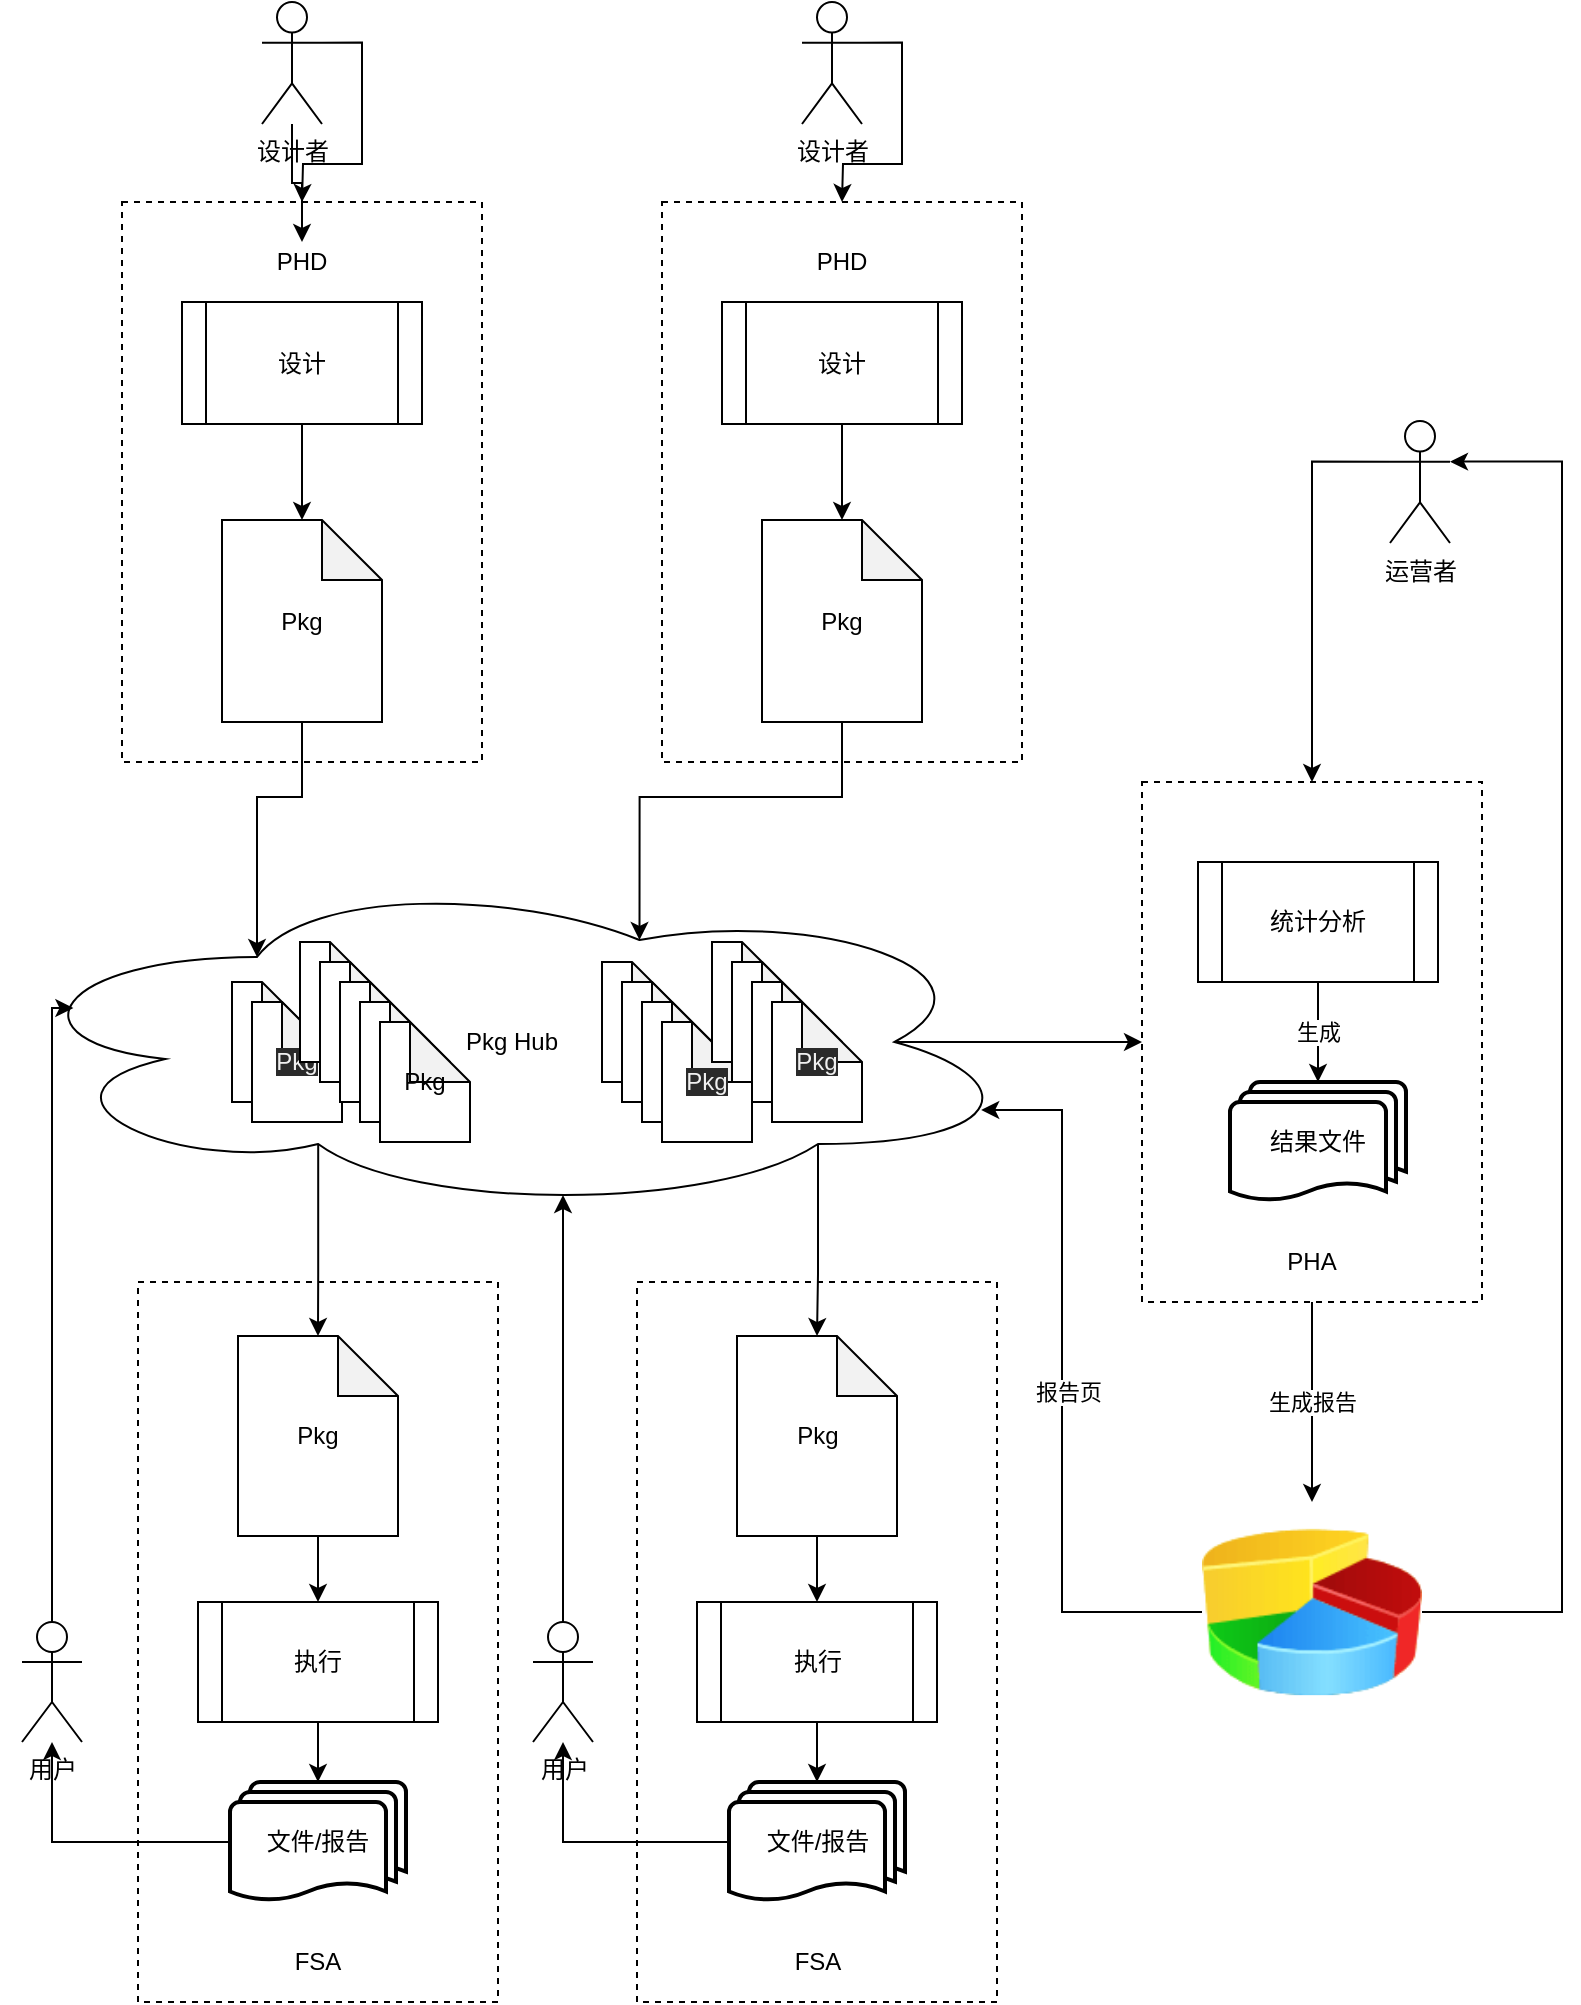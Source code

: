 <mxfile version="13.10.0" type="embed">
    <diagram id="0nEIxaoA1gATaoRLCOzQ" name="统计生态">
        <mxGraphModel dx="1374" dy="916" grid="1" gridSize="10" guides="1" tooltips="1" connect="1" arrows="1" fold="1" page="1" pageScale="1" pageWidth="850" pageHeight="1100" math="0" shadow="0">
            <root>
                <mxCell id="0"/>
                <mxCell id="1" parent="0"/>
                <mxCell id="16" value="" style="rounded=0;whiteSpace=wrap;html=1;dashed=1;" vertex="1" parent="1">
                    <mxGeometry x="337.5" y="670" width="180" height="360" as="geometry"/>
                </mxCell>
                <mxCell id="8" value="" style="rounded=0;whiteSpace=wrap;html=1;dashed=1;" vertex="1" parent="1">
                    <mxGeometry x="88" y="670" width="180" height="360" as="geometry"/>
                </mxCell>
                <mxCell id="11" style="edgeStyle=orthogonalEdgeStyle;rounded=0;orthogonalLoop=1;jettySize=auto;html=1;exitX=0.31;exitY=0.8;exitDx=0;exitDy=0;exitPerimeter=0;" edge="1" parent="1" source="2" target="3">
                    <mxGeometry relative="1" as="geometry"/>
                </mxCell>
                <mxCell id="26" style="edgeStyle=orthogonalEdgeStyle;rounded=0;orthogonalLoop=1;jettySize=auto;html=1;exitX=0.8;exitY=0.8;exitDx=0;exitDy=0;exitPerimeter=0;entryX=0.5;entryY=0;entryDx=0;entryDy=0;entryPerimeter=0;" edge="1" parent="1" source="2" target="18">
                    <mxGeometry relative="1" as="geometry"/>
                </mxCell>
                <mxCell id="61" style="edgeStyle=orthogonalEdgeStyle;rounded=0;orthogonalLoop=1;jettySize=auto;html=1;exitX=0.875;exitY=0.5;exitDx=0;exitDy=0;exitPerimeter=0;entryX=0;entryY=0.5;entryDx=0;entryDy=0;" edge="1" parent="1" source="2" target="60">
                    <mxGeometry relative="1" as="geometry"/>
                </mxCell>
                <mxCell id="2" value="Pkg Hub" style="ellipse;shape=cloud;whiteSpace=wrap;html=1;" vertex="1" parent="1">
                    <mxGeometry x="20" y="465" width="510" height="170" as="geometry"/>
                </mxCell>
                <mxCell id="13" style="edgeStyle=orthogonalEdgeStyle;rounded=0;orthogonalLoop=1;jettySize=auto;html=1;exitX=0.5;exitY=1;exitDx=0;exitDy=0;exitPerimeter=0;entryX=0.5;entryY=0;entryDx=0;entryDy=0;" edge="1" parent="1" source="3" target="4">
                    <mxGeometry relative="1" as="geometry"/>
                </mxCell>
                <mxCell id="3" value="&lt;span&gt;Pkg&lt;/span&gt;" style="shape=note;whiteSpace=wrap;html=1;backgroundOutline=1;darkOpacity=0.05;" vertex="1" parent="1">
                    <mxGeometry x="138" y="697" width="80" height="100" as="geometry"/>
                </mxCell>
                <mxCell id="14" style="edgeStyle=orthogonalEdgeStyle;rounded=0;orthogonalLoop=1;jettySize=auto;html=1;exitX=0.5;exitY=1;exitDx=0;exitDy=0;entryX=0.5;entryY=0;entryDx=0;entryDy=0;entryPerimeter=0;" edge="1" parent="1" source="4" target="5">
                    <mxGeometry relative="1" as="geometry"/>
                </mxCell>
                <mxCell id="4" value="执行" style="shape=process;whiteSpace=wrap;html=1;backgroundOutline=1;" vertex="1" parent="1">
                    <mxGeometry x="118" y="830" width="120" height="60" as="geometry"/>
                </mxCell>
                <mxCell id="15" style="edgeStyle=orthogonalEdgeStyle;rounded=0;orthogonalLoop=1;jettySize=auto;html=1;exitX=0;exitY=0.5;exitDx=0;exitDy=0;exitPerimeter=0;" edge="1" parent="1" source="5" target="6">
                    <mxGeometry relative="1" as="geometry"/>
                </mxCell>
                <mxCell id="5" value="文件/报告" style="strokeWidth=2;html=1;shape=mxgraph.flowchart.multi-document;whiteSpace=wrap;" vertex="1" parent="1">
                    <mxGeometry x="134" y="920" width="88" height="60" as="geometry"/>
                </mxCell>
                <mxCell id="10" style="edgeStyle=orthogonalEdgeStyle;rounded=0;orthogonalLoop=1;jettySize=auto;html=1;exitX=0.5;exitY=0;exitDx=0;exitDy=0;exitPerimeter=0;entryX=0.07;entryY=0.4;entryDx=0;entryDy=0;entryPerimeter=0;" edge="1" parent="1" source="6" target="2">
                    <mxGeometry relative="1" as="geometry">
                        <Array as="points">
                            <mxPoint x="45" y="533"/>
                        </Array>
                    </mxGeometry>
                </mxCell>
                <mxCell id="6" value="用户" style="shape=umlActor;verticalLabelPosition=bottom;verticalAlign=top;html=1;outlineConnect=0;" vertex="1" parent="1">
                    <mxGeometry x="30" y="840" width="30" height="60" as="geometry"/>
                </mxCell>
                <mxCell id="9" value="FSA" style="text;html=1;strokeColor=none;fillColor=none;align=center;verticalAlign=middle;whiteSpace=wrap;rounded=0;dashed=1;" vertex="1" parent="1">
                    <mxGeometry x="158" y="1000" width="40" height="20" as="geometry"/>
                </mxCell>
                <mxCell id="17" style="edgeStyle=orthogonalEdgeStyle;rounded=0;orthogonalLoop=1;jettySize=auto;html=1;exitX=0.5;exitY=1;exitDx=0;exitDy=0;exitPerimeter=0;entryX=0.5;entryY=0;entryDx=0;entryDy=0;" edge="1" parent="1" source="18" target="20">
                    <mxGeometry relative="1" as="geometry"/>
                </mxCell>
                <mxCell id="18" value="&lt;span&gt;Pkg&lt;/span&gt;" style="shape=note;whiteSpace=wrap;html=1;backgroundOutline=1;darkOpacity=0.05;" vertex="1" parent="1">
                    <mxGeometry x="387.5" y="697" width="80" height="100" as="geometry"/>
                </mxCell>
                <mxCell id="19" style="edgeStyle=orthogonalEdgeStyle;rounded=0;orthogonalLoop=1;jettySize=auto;html=1;exitX=0.5;exitY=1;exitDx=0;exitDy=0;entryX=0.5;entryY=0;entryDx=0;entryDy=0;entryPerimeter=0;" edge="1" parent="1" source="20" target="22">
                    <mxGeometry relative="1" as="geometry"/>
                </mxCell>
                <mxCell id="20" value="执行" style="shape=process;whiteSpace=wrap;html=1;backgroundOutline=1;" vertex="1" parent="1">
                    <mxGeometry x="367.5" y="830" width="120" height="60" as="geometry"/>
                </mxCell>
                <mxCell id="21" style="edgeStyle=orthogonalEdgeStyle;rounded=0;orthogonalLoop=1;jettySize=auto;html=1;exitX=0;exitY=0.5;exitDx=0;exitDy=0;exitPerimeter=0;" edge="1" parent="1" source="22" target="23">
                    <mxGeometry relative="1" as="geometry"/>
                </mxCell>
                <mxCell id="22" value="文件/报告" style="strokeWidth=2;html=1;shape=mxgraph.flowchart.multi-document;whiteSpace=wrap;" vertex="1" parent="1">
                    <mxGeometry x="383.5" y="920" width="88" height="60" as="geometry"/>
                </mxCell>
                <mxCell id="25" style="edgeStyle=orthogonalEdgeStyle;rounded=0;orthogonalLoop=1;jettySize=auto;html=1;exitX=0.5;exitY=0;exitDx=0;exitDy=0;exitPerimeter=0;entryX=0.55;entryY=0.95;entryDx=0;entryDy=0;entryPerimeter=0;" edge="1" parent="1" source="23" target="2">
                    <mxGeometry relative="1" as="geometry"/>
                </mxCell>
                <mxCell id="23" value="用户" style="shape=umlActor;verticalLabelPosition=bottom;verticalAlign=top;html=1;outlineConnect=0;" vertex="1" parent="1">
                    <mxGeometry x="285.5" y="840" width="30" height="60" as="geometry"/>
                </mxCell>
                <mxCell id="24" value="FSA" style="text;html=1;strokeColor=none;fillColor=none;align=center;verticalAlign=middle;whiteSpace=wrap;rounded=0;dashed=1;" vertex="1" parent="1">
                    <mxGeometry x="407.5" y="1000" width="40" height="20" as="geometry"/>
                </mxCell>
                <mxCell id="28" value="" style="rounded=0;whiteSpace=wrap;html=1;dashed=1;" vertex="1" parent="1">
                    <mxGeometry x="80" y="130" width="180" height="280" as="geometry"/>
                </mxCell>
                <mxCell id="34" style="edgeStyle=orthogonalEdgeStyle;rounded=0;orthogonalLoop=1;jettySize=auto;html=1;exitX=1;exitY=0.333;exitDx=0;exitDy=0;exitPerimeter=0;entryX=0.5;entryY=0;entryDx=0;entryDy=0;" edge="1" parent="1" source="29">
                    <mxGeometry relative="1" as="geometry">
                        <mxPoint x="170" y="130" as="targetPoint"/>
                    </mxGeometry>
                </mxCell>
                <mxCell id="75" value="" style="edgeStyle=orthogonalEdgeStyle;rounded=0;orthogonalLoop=1;jettySize=auto;html=1;" edge="1" parent="1" source="29" target="58">
                    <mxGeometry relative="1" as="geometry"/>
                </mxCell>
                <mxCell id="29" value="设计者" style="shape=umlActor;verticalLabelPosition=bottom;verticalAlign=top;html=1;outlineConnect=0;" vertex="1" parent="1">
                    <mxGeometry x="150" y="30" width="30" height="61" as="geometry"/>
                </mxCell>
                <mxCell id="32" style="edgeStyle=orthogonalEdgeStyle;rounded=0;orthogonalLoop=1;jettySize=auto;html=1;exitX=0.5;exitY=1;exitDx=0;exitDy=0;exitPerimeter=0;entryX=0.25;entryY=0.25;entryDx=0;entryDy=0;entryPerimeter=0;" edge="1" parent="1" source="30" target="2">
                    <mxGeometry relative="1" as="geometry"/>
                </mxCell>
                <mxCell id="30" value="Pkg" style="shape=note;whiteSpace=wrap;html=1;backgroundOutline=1;darkOpacity=0.05;" vertex="1" parent="1">
                    <mxGeometry x="130" y="289" width="80" height="101" as="geometry"/>
                </mxCell>
                <mxCell id="33" style="edgeStyle=orthogonalEdgeStyle;rounded=0;orthogonalLoop=1;jettySize=auto;html=1;exitX=0.5;exitY=1;exitDx=0;exitDy=0;entryX=0.5;entryY=0;entryDx=0;entryDy=0;entryPerimeter=0;" edge="1" parent="1" source="31" target="30">
                    <mxGeometry relative="1" as="geometry"/>
                </mxCell>
                <mxCell id="31" value="设计" style="shape=process;whiteSpace=wrap;html=1;backgroundOutline=1;" vertex="1" parent="1">
                    <mxGeometry x="110" y="180" width="120" height="61" as="geometry"/>
                </mxCell>
                <mxCell id="35" value="" style="rounded=0;whiteSpace=wrap;html=1;dashed=1;" vertex="1" parent="1">
                    <mxGeometry x="350" y="130" width="180" height="280" as="geometry"/>
                </mxCell>
                <mxCell id="36" style="edgeStyle=orthogonalEdgeStyle;rounded=0;orthogonalLoop=1;jettySize=auto;html=1;exitX=1;exitY=0.333;exitDx=0;exitDy=0;exitPerimeter=0;entryX=0.5;entryY=0;entryDx=0;entryDy=0;" edge="1" parent="1" source="37">
                    <mxGeometry relative="1" as="geometry">
                        <mxPoint x="440" y="130" as="targetPoint"/>
                    </mxGeometry>
                </mxCell>
                <mxCell id="37" value="设计者" style="shape=umlActor;verticalLabelPosition=bottom;verticalAlign=top;html=1;outlineConnect=0;" vertex="1" parent="1">
                    <mxGeometry x="420" y="30" width="30" height="61" as="geometry"/>
                </mxCell>
                <mxCell id="41" style="edgeStyle=orthogonalEdgeStyle;rounded=0;orthogonalLoop=1;jettySize=auto;html=1;exitX=0.5;exitY=1;exitDx=0;exitDy=0;exitPerimeter=0;entryX=0.625;entryY=0.2;entryDx=0;entryDy=0;entryPerimeter=0;" edge="1" parent="1" source="38" target="2">
                    <mxGeometry relative="1" as="geometry">
                        <mxPoint x="224" y="482" as="targetPoint"/>
                    </mxGeometry>
                </mxCell>
                <mxCell id="38" value="&lt;span&gt;Pkg&lt;/span&gt;" style="shape=note;whiteSpace=wrap;html=1;backgroundOutline=1;darkOpacity=0.05;" vertex="1" parent="1">
                    <mxGeometry x="400" y="289" width="80" height="101" as="geometry"/>
                </mxCell>
                <mxCell id="39" style="edgeStyle=orthogonalEdgeStyle;rounded=0;orthogonalLoop=1;jettySize=auto;html=1;exitX=0.5;exitY=1;exitDx=0;exitDy=0;entryX=0.5;entryY=0;entryDx=0;entryDy=0;entryPerimeter=0;" edge="1" parent="1" source="40" target="38">
                    <mxGeometry relative="1" as="geometry"/>
                </mxCell>
                <mxCell id="40" value="设计" style="shape=process;whiteSpace=wrap;html=1;backgroundOutline=1;" vertex="1" parent="1">
                    <mxGeometry x="380" y="180" width="120" height="61" as="geometry"/>
                </mxCell>
                <mxCell id="42" value="" style="shape=note;whiteSpace=wrap;html=1;backgroundOutline=1;darkOpacity=0.05;" vertex="1" parent="1">
                    <mxGeometry x="135" y="520" width="45" height="60" as="geometry"/>
                </mxCell>
                <mxCell id="43" value="&lt;meta charset=&quot;utf-8&quot;&gt;&lt;span style=&quot;color: rgb(240, 240, 240); font-family: helvetica; font-size: 12px; font-style: normal; font-weight: 400; letter-spacing: normal; text-align: center; text-indent: 0px; text-transform: none; word-spacing: 0px; background-color: rgb(42, 42, 42); display: inline; float: none;&quot;&gt;Pkg&lt;/span&gt;" style="shape=note;whiteSpace=wrap;html=1;backgroundOutline=1;darkOpacity=0.05;" vertex="1" parent="1">
                    <mxGeometry x="145" y="530" width="45" height="60" as="geometry"/>
                </mxCell>
                <mxCell id="44" value="" style="shape=note;whiteSpace=wrap;html=1;backgroundOutline=1;darkOpacity=0.05;" vertex="1" parent="1">
                    <mxGeometry x="320" y="510" width="45" height="60" as="geometry"/>
                </mxCell>
                <mxCell id="45" value="" style="shape=note;whiteSpace=wrap;html=1;backgroundOutline=1;darkOpacity=0.05;" vertex="1" parent="1">
                    <mxGeometry x="330" y="520" width="45" height="60" as="geometry"/>
                </mxCell>
                <mxCell id="46" value="" style="shape=note;whiteSpace=wrap;html=1;backgroundOutline=1;darkOpacity=0.05;" vertex="1" parent="1">
                    <mxGeometry x="340" y="530" width="45" height="60" as="geometry"/>
                </mxCell>
                <mxCell id="47" value="" style="shape=note;whiteSpace=wrap;html=1;backgroundOutline=1;darkOpacity=0.05;" vertex="1" parent="1">
                    <mxGeometry x="169" y="500" width="45" height="60" as="geometry"/>
                </mxCell>
                <mxCell id="48" value="" style="shape=note;whiteSpace=wrap;html=1;backgroundOutline=1;darkOpacity=0.05;" vertex="1" parent="1">
                    <mxGeometry x="179" y="510" width="45" height="60" as="geometry"/>
                </mxCell>
                <mxCell id="49" value="" style="shape=note;whiteSpace=wrap;html=1;backgroundOutline=1;darkOpacity=0.05;" vertex="1" parent="1">
                    <mxGeometry x="189" y="520" width="45" height="60" as="geometry"/>
                </mxCell>
                <mxCell id="50" value="" style="shape=note;whiteSpace=wrap;html=1;backgroundOutline=1;darkOpacity=0.05;" vertex="1" parent="1">
                    <mxGeometry x="199" y="530" width="45" height="60" as="geometry"/>
                </mxCell>
                <mxCell id="51" value="&lt;span&gt;Pkg&lt;/span&gt;" style="shape=note;whiteSpace=wrap;html=1;backgroundOutline=1;darkOpacity=0.05;" vertex="1" parent="1">
                    <mxGeometry x="209" y="540" width="45" height="60" as="geometry"/>
                </mxCell>
                <mxCell id="52" value="&lt;meta charset=&quot;utf-8&quot;&gt;&lt;span style=&quot;color: rgb(240, 240, 240); font-family: helvetica; font-size: 12px; font-style: normal; font-weight: 400; letter-spacing: normal; text-align: center; text-indent: 0px; text-transform: none; word-spacing: 0px; background-color: rgb(42, 42, 42); display: inline; float: none;&quot;&gt;Pkg&lt;/span&gt;" style="shape=note;whiteSpace=wrap;html=1;backgroundOutline=1;darkOpacity=0.05;" vertex="1" parent="1">
                    <mxGeometry x="350" y="540" width="45" height="60" as="geometry"/>
                </mxCell>
                <mxCell id="53" value="" style="shape=note;whiteSpace=wrap;html=1;backgroundOutline=1;darkOpacity=0.05;" vertex="1" parent="1">
                    <mxGeometry x="375" y="500" width="45" height="60" as="geometry"/>
                </mxCell>
                <mxCell id="54" value="" style="shape=note;whiteSpace=wrap;html=1;backgroundOutline=1;darkOpacity=0.05;" vertex="1" parent="1">
                    <mxGeometry x="385" y="510" width="45" height="60" as="geometry"/>
                </mxCell>
                <mxCell id="55" value="" style="shape=note;whiteSpace=wrap;html=1;backgroundOutline=1;darkOpacity=0.05;" vertex="1" parent="1">
                    <mxGeometry x="395" y="520" width="45" height="60" as="geometry"/>
                </mxCell>
                <mxCell id="56" value="&lt;meta charset=&quot;utf-8&quot;&gt;&lt;span style=&quot;color: rgb(240, 240, 240); font-family: helvetica; font-size: 12px; font-style: normal; font-weight: 400; letter-spacing: normal; text-align: center; text-indent: 0px; text-transform: none; word-spacing: 0px; background-color: rgb(42, 42, 42); display: inline; float: none;&quot;&gt;Pkg&lt;/span&gt;" style="shape=note;whiteSpace=wrap;html=1;backgroundOutline=1;darkOpacity=0.05;" vertex="1" parent="1">
                    <mxGeometry x="405" y="530" width="45" height="60" as="geometry"/>
                </mxCell>
                <mxCell id="69" style="edgeStyle=orthogonalEdgeStyle;rounded=0;orthogonalLoop=1;jettySize=auto;html=1;exitX=0;exitY=0.333;exitDx=0;exitDy=0;exitPerimeter=0;entryX=0.5;entryY=0;entryDx=0;entryDy=0;" edge="1" parent="1" source="57" target="60">
                    <mxGeometry relative="1" as="geometry"/>
                </mxCell>
                <mxCell id="57" value="运营者" style="shape=umlActor;verticalLabelPosition=bottom;verticalAlign=top;html=1;outlineConnect=0;" vertex="1" parent="1">
                    <mxGeometry x="714" y="239.5" width="30" height="61" as="geometry"/>
                </mxCell>
                <mxCell id="58" value="PHD" style="text;html=1;strokeColor=none;fillColor=none;align=center;verticalAlign=middle;whiteSpace=wrap;rounded=0;" vertex="1" parent="1">
                    <mxGeometry x="110" y="150" width="120" height="20" as="geometry"/>
                </mxCell>
                <mxCell id="59" value="PHD" style="text;html=1;strokeColor=none;fillColor=none;align=center;verticalAlign=middle;whiteSpace=wrap;rounded=0;" vertex="1" parent="1">
                    <mxGeometry x="380" y="150" width="120" height="20" as="geometry"/>
                </mxCell>
                <mxCell id="71" value="生成报告" style="edgeStyle=orthogonalEdgeStyle;rounded=0;orthogonalLoop=1;jettySize=auto;html=1;exitX=0.5;exitY=1;exitDx=0;exitDy=0;" edge="1" parent="1" source="60" target="65">
                    <mxGeometry relative="1" as="geometry"/>
                </mxCell>
                <mxCell id="60" value="" style="rounded=0;whiteSpace=wrap;html=1;dashed=1;" vertex="1" parent="1">
                    <mxGeometry x="590" y="420" width="170" height="260" as="geometry"/>
                </mxCell>
                <mxCell id="62" value="PHA" style="text;html=1;strokeColor=none;fillColor=none;align=center;verticalAlign=middle;whiteSpace=wrap;rounded=0;" vertex="1" parent="1">
                    <mxGeometry x="655" y="650" width="40" height="20" as="geometry"/>
                </mxCell>
                <mxCell id="70" value="生成" style="edgeStyle=orthogonalEdgeStyle;rounded=0;orthogonalLoop=1;jettySize=auto;html=1;exitX=0.5;exitY=1;exitDx=0;exitDy=0;entryX=0.5;entryY=0;entryDx=0;entryDy=0;entryPerimeter=0;" edge="1" parent="1" source="63" target="64">
                    <mxGeometry relative="1" as="geometry"/>
                </mxCell>
                <mxCell id="63" value="统计分析" style="shape=process;whiteSpace=wrap;html=1;backgroundOutline=1;" vertex="1" parent="1">
                    <mxGeometry x="618" y="460" width="120" height="60" as="geometry"/>
                </mxCell>
                <mxCell id="64" value="结果文件" style="strokeWidth=2;html=1;shape=mxgraph.flowchart.multi-document;whiteSpace=wrap;" vertex="1" parent="1">
                    <mxGeometry x="634" y="570" width="88" height="60" as="geometry"/>
                </mxCell>
                <mxCell id="72" style="edgeStyle=orthogonalEdgeStyle;rounded=0;orthogonalLoop=1;jettySize=auto;html=1;exitX=1;exitY=0.5;exitDx=0;exitDy=0;entryX=1;entryY=0.333;entryDx=0;entryDy=0;entryPerimeter=0;" edge="1" parent="1" source="65" target="57">
                    <mxGeometry relative="1" as="geometry">
                        <Array as="points">
                            <mxPoint x="800" y="835"/>
                            <mxPoint x="800" y="260"/>
                        </Array>
                    </mxGeometry>
                </mxCell>
                <mxCell id="73" style="edgeStyle=orthogonalEdgeStyle;rounded=0;orthogonalLoop=1;jettySize=auto;html=1;exitX=0;exitY=0.5;exitDx=0;exitDy=0;entryX=0.96;entryY=0.7;entryDx=0;entryDy=0;entryPerimeter=0;" edge="1" parent="1" source="65" target="2">
                    <mxGeometry relative="1" as="geometry">
                        <Array as="points">
                            <mxPoint x="550" y="835"/>
                            <mxPoint x="550" y="584"/>
                        </Array>
                    </mxGeometry>
                </mxCell>
                <mxCell id="74" value="报告页" style="edgeLabel;html=1;align=center;verticalAlign=middle;resizable=0;points=[];" vertex="1" connectable="0" parent="73">
                    <mxGeometry x="-0.001" y="-3" relative="1" as="geometry">
                        <mxPoint as="offset"/>
                    </mxGeometry>
                </mxCell>
                <mxCell id="65" value="" style="image;html=1;image=img/lib/clip_art/finance/Pie_Chart_128x128.png" vertex="1" parent="1">
                    <mxGeometry x="620" y="780" width="110" height="110" as="geometry"/>
                </mxCell>
            </root>
        </mxGraphModel>
    </diagram>
</mxfile>